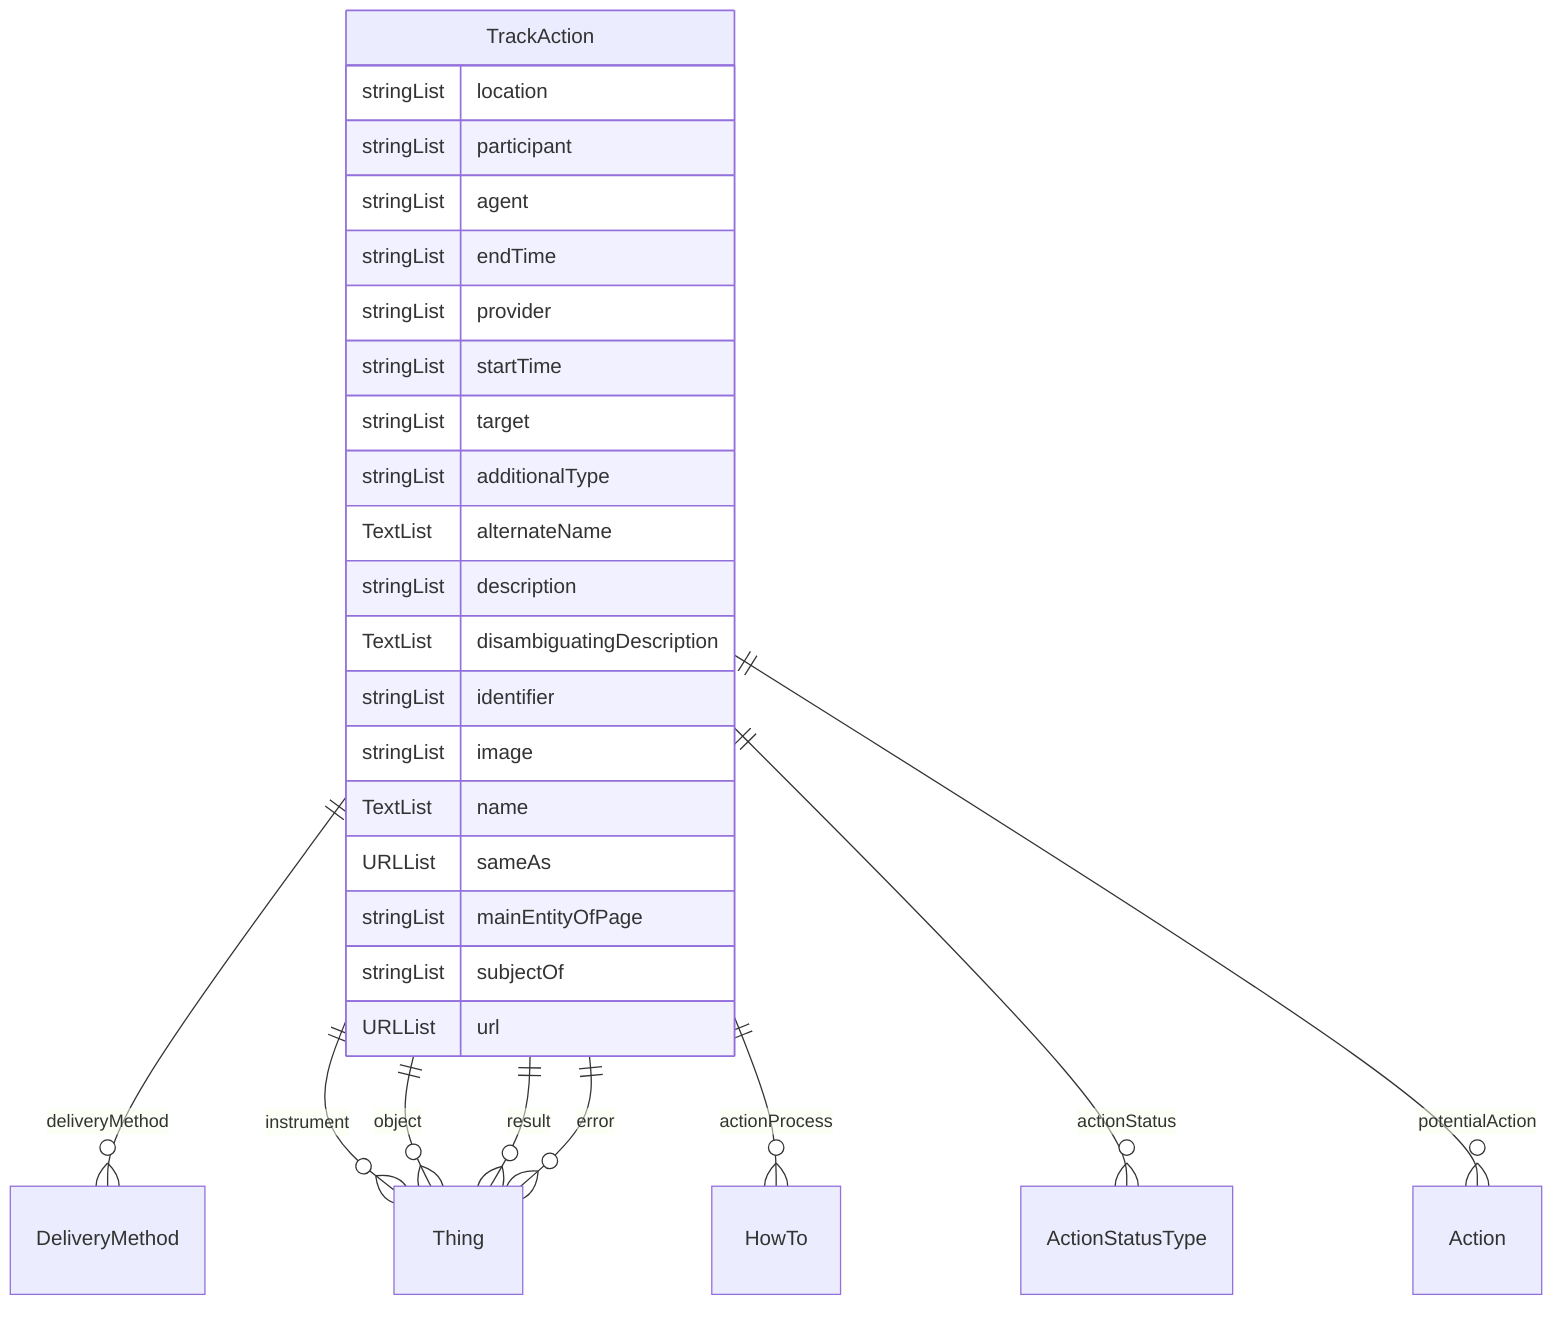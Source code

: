 erDiagram
TrackAction {
    stringList location  
    stringList participant  
    stringList agent  
    stringList endTime  
    stringList provider  
    stringList startTime  
    stringList target  
    stringList additionalType  
    TextList alternateName  
    stringList description  
    TextList disambiguatingDescription  
    stringList identifier  
    stringList image  
    TextList name  
    URLList sameAs  
    stringList mainEntityOfPage  
    stringList subjectOf  
    URLList url  
}

TrackAction ||--}o DeliveryMethod : "deliveryMethod"
TrackAction ||--}o Thing : "instrument"
TrackAction ||--}o Thing : "object"
TrackAction ||--}o Thing : "result"
TrackAction ||--}o HowTo : "actionProcess"
TrackAction ||--}o ActionStatusType : "actionStatus"
TrackAction ||--}o Thing : "error"
TrackAction ||--}o Action : "potentialAction"